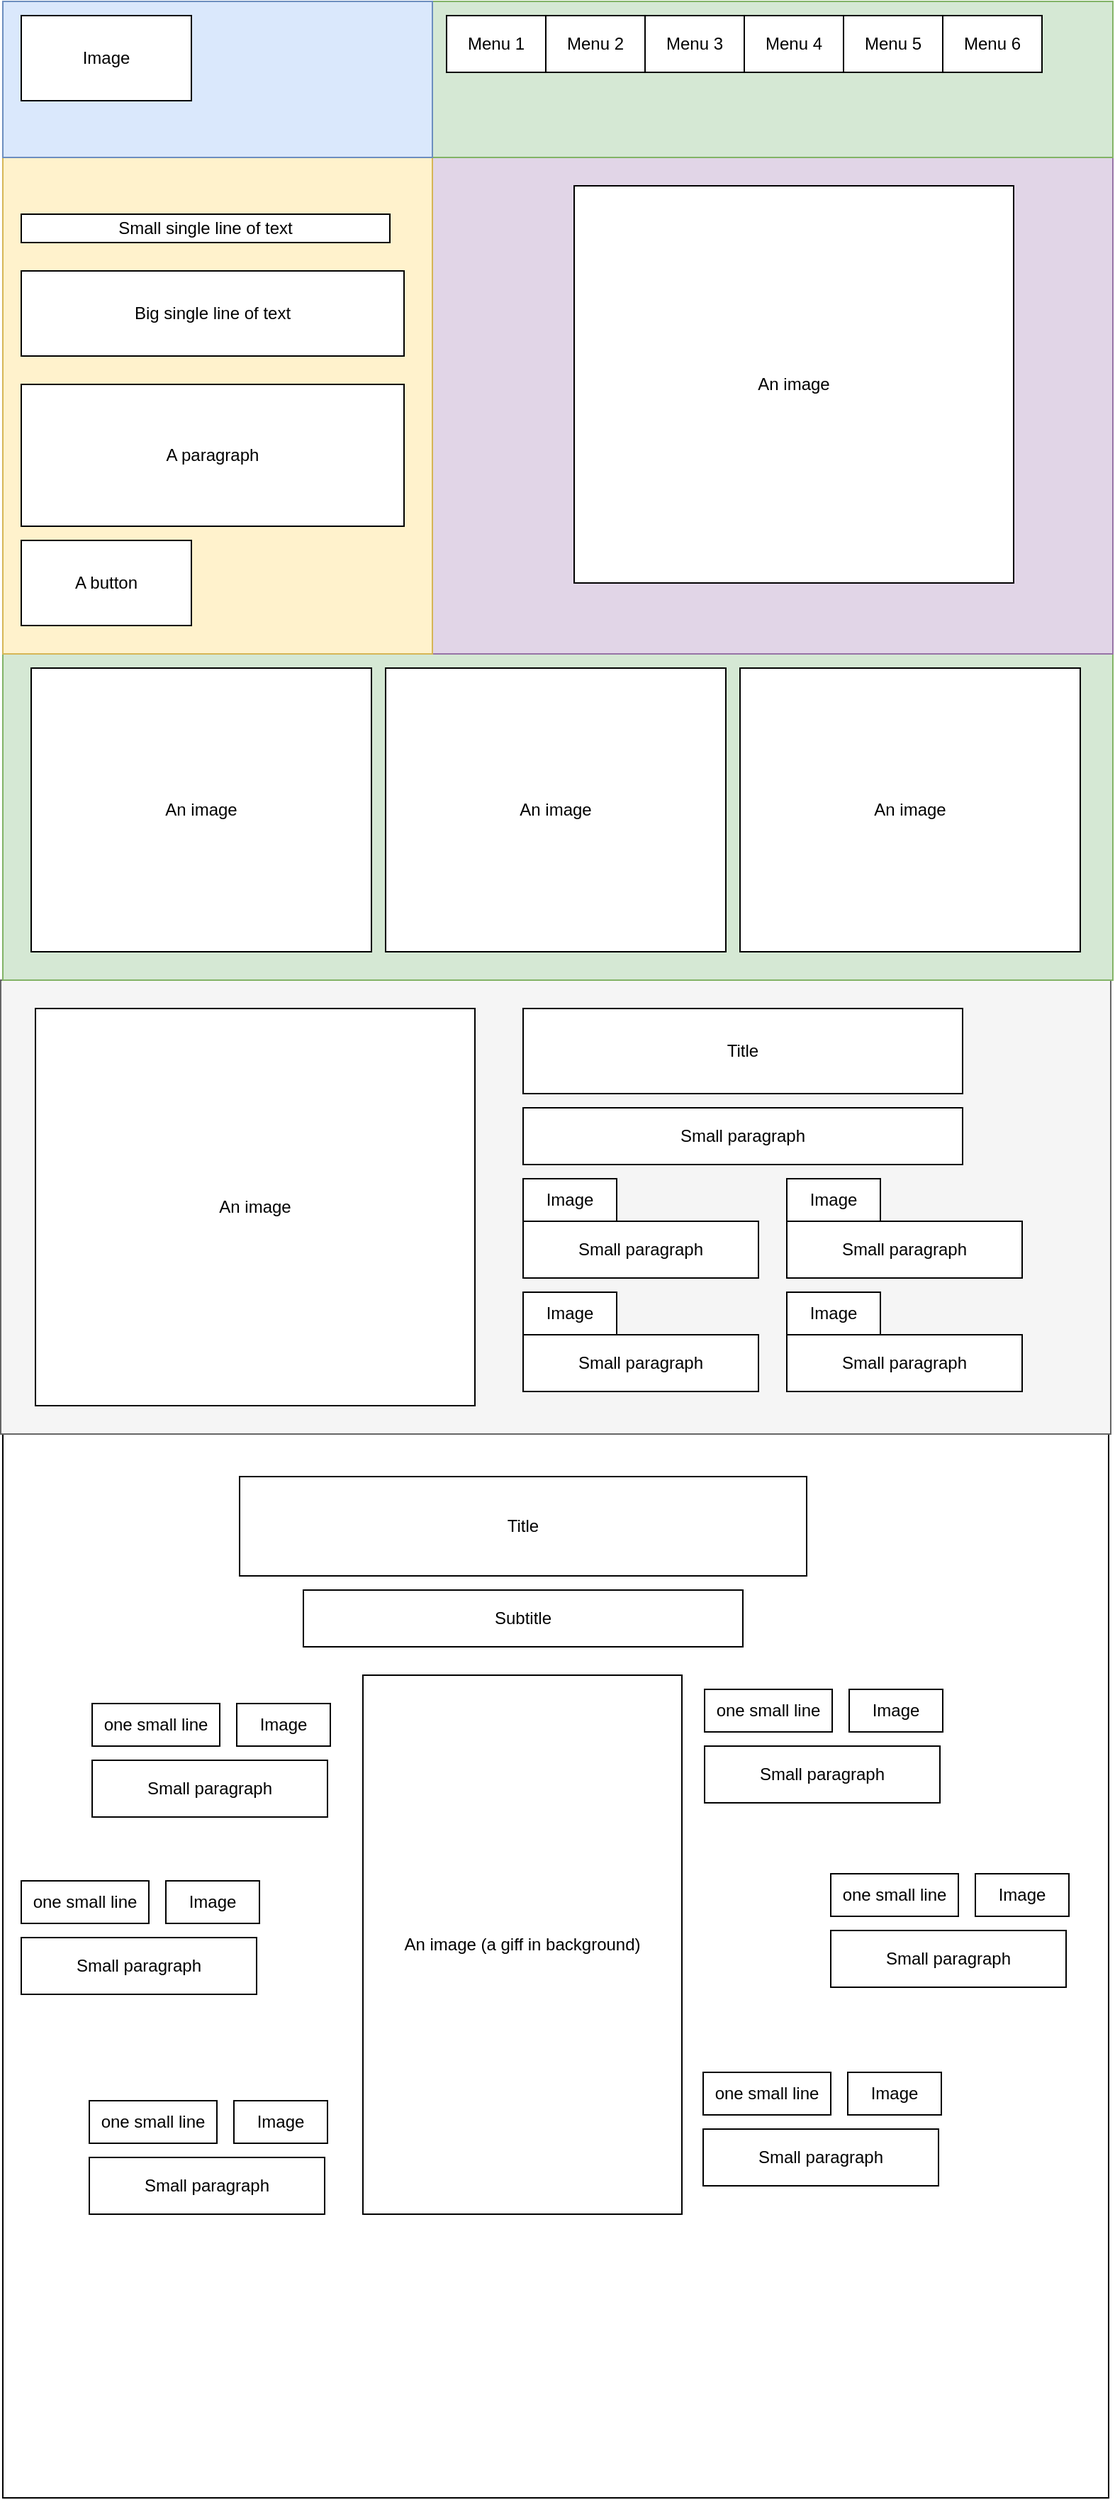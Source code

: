 <mxfile version="20.5.1" type="github">
  <diagram id="0u8eg4g4mx6WGZ8i-ntn" name="Page-1">
    <mxGraphModel dx="946" dy="637" grid="1" gridSize="10" guides="1" tooltips="1" connect="1" arrows="1" fold="1" page="1" pageScale="1" pageWidth="827" pageHeight="1169" math="0" shadow="0">
      <root>
        <mxCell id="0" />
        <mxCell id="1" parent="0" />
        <mxCell id="J8v_8bDOG31zmi_DM7Jh-1" value="" style="rounded=0;whiteSpace=wrap;html=1;" parent="1" vertex="1">
          <mxGeometry x="47" y="40" width="780" height="1760" as="geometry" />
        </mxCell>
        <mxCell id="smWkrMzN_Xea7WfIYSov-6" value="" style="rounded=0;whiteSpace=wrap;html=1;fillColor=#f5f5f5;strokeColor=#666666;fontColor=#333333;" vertex="1" parent="1">
          <mxGeometry x="45.5" y="730" width="783" height="320" as="geometry" />
        </mxCell>
        <mxCell id="smWkrMzN_Xea7WfIYSov-5" value="" style="rounded=0;whiteSpace=wrap;html=1;fillColor=#d5e8d4;strokeColor=#82b366;" vertex="1" parent="1">
          <mxGeometry x="47" y="500" width="783" height="230" as="geometry" />
        </mxCell>
        <mxCell id="smWkrMzN_Xea7WfIYSov-4" value="" style="rounded=0;whiteSpace=wrap;html=1;fillColor=#e1d5e7;strokeColor=#9673a6;" vertex="1" parent="1">
          <mxGeometry x="350" y="150" width="480" height="350" as="geometry" />
        </mxCell>
        <mxCell id="smWkrMzN_Xea7WfIYSov-3" value="" style="rounded=0;whiteSpace=wrap;html=1;fillColor=#fff2cc;strokeColor=#d6b656;" vertex="1" parent="1">
          <mxGeometry x="47" y="150" width="303" height="350" as="geometry" />
        </mxCell>
        <mxCell id="smWkrMzN_Xea7WfIYSov-2" value="" style="rounded=0;whiteSpace=wrap;html=1;fillColor=#d5e8d4;strokeColor=#82b366;" vertex="1" parent="1">
          <mxGeometry x="350" y="40" width="480" height="110" as="geometry" />
        </mxCell>
        <mxCell id="smWkrMzN_Xea7WfIYSov-1" value="" style="rounded=0;whiteSpace=wrap;html=1;fillColor=#dae8fc;strokeColor=#6c8ebf;" vertex="1" parent="1">
          <mxGeometry x="47" y="40" width="303" height="110" as="geometry" />
        </mxCell>
        <mxCell id="J8v_8bDOG31zmi_DM7Jh-2" value="Image" style="rounded=0;whiteSpace=wrap;html=1;" parent="1" vertex="1">
          <mxGeometry x="60" y="50" width="120" height="60" as="geometry" />
        </mxCell>
        <mxCell id="J8v_8bDOG31zmi_DM7Jh-4" value="Menu 1" style="rounded=0;whiteSpace=wrap;html=1;" parent="1" vertex="1">
          <mxGeometry x="360" y="50" width="70" height="40" as="geometry" />
        </mxCell>
        <mxCell id="J8v_8bDOG31zmi_DM7Jh-5" value="Menu 2" style="rounded=0;whiteSpace=wrap;html=1;" parent="1" vertex="1">
          <mxGeometry x="430" y="50" width="70" height="40" as="geometry" />
        </mxCell>
        <mxCell id="J8v_8bDOG31zmi_DM7Jh-6" value="Menu 3" style="rounded=0;whiteSpace=wrap;html=1;" parent="1" vertex="1">
          <mxGeometry x="500" y="50" width="70" height="40" as="geometry" />
        </mxCell>
        <mxCell id="J8v_8bDOG31zmi_DM7Jh-7" value="Menu 4" style="rounded=0;whiteSpace=wrap;html=1;" parent="1" vertex="1">
          <mxGeometry x="570" y="50" width="70" height="40" as="geometry" />
        </mxCell>
        <mxCell id="J8v_8bDOG31zmi_DM7Jh-8" value="Menu 5" style="rounded=0;whiteSpace=wrap;html=1;" parent="1" vertex="1">
          <mxGeometry x="640" y="50" width="70" height="40" as="geometry" />
        </mxCell>
        <mxCell id="J8v_8bDOG31zmi_DM7Jh-9" value="Menu 6" style="rounded=0;whiteSpace=wrap;html=1;" parent="1" vertex="1">
          <mxGeometry x="710" y="50" width="70" height="40" as="geometry" />
        </mxCell>
        <mxCell id="J8v_8bDOG31zmi_DM7Jh-10" value="&lt;span style=&quot;text-align: start;&quot; class=&quot;JsGRdQ&quot;&gt;Small single line of text&lt;/span&gt;" style="rounded=0;whiteSpace=wrap;html=1;" parent="1" vertex="1">
          <mxGeometry x="60" y="190" width="260" height="20" as="geometry" />
        </mxCell>
        <mxCell id="J8v_8bDOG31zmi_DM7Jh-13" value="&lt;span style=&quot;font-style: normal; font-variant-caps: normal; font-weight: 400; letter-spacing: normal; text-align: start; text-indent: 0px; text-transform: none; word-spacing: 0px; -webkit-text-stroke-width: 0px; text-decoration: none; color: rgb(0, 0, 0);&quot; class=&quot;JsGRdQ&quot;&gt;Big&amp;nbsp;single line of text&lt;/span&gt;" style="rounded=0;whiteSpace=wrap;html=1;" parent="1" vertex="1">
          <mxGeometry x="60" y="230" width="270" height="60" as="geometry" />
        </mxCell>
        <mxCell id="J8v_8bDOG31zmi_DM7Jh-14" value="&lt;span style=&quot;font-style: normal; font-variant-caps: normal; font-weight: 400; letter-spacing: normal; text-align: start; text-indent: 0px; text-transform: none; word-spacing: 0px; -webkit-text-stroke-width: 0px; text-decoration: none; color: rgb(0, 0, 0);&quot; class=&quot;JsGRdQ&quot;&gt;A paragraph&lt;/span&gt;" style="rounded=0;whiteSpace=wrap;html=1;" parent="1" vertex="1">
          <mxGeometry x="60" y="310" width="270" height="100" as="geometry" />
        </mxCell>
        <mxCell id="J8v_8bDOG31zmi_DM7Jh-15" value="&lt;div style=&quot;text-align: start;&quot;&gt;An image&lt;/div&gt;" style="rounded=0;whiteSpace=wrap;html=1;" parent="1" vertex="1">
          <mxGeometry x="70" y="750" width="310" height="280" as="geometry" />
        </mxCell>
        <mxCell id="J8v_8bDOG31zmi_DM7Jh-16" value="A button" style="rounded=0;whiteSpace=wrap;html=1;" parent="1" vertex="1">
          <mxGeometry x="60" y="420" width="120" height="60" as="geometry" />
        </mxCell>
        <mxCell id="J8v_8bDOG31zmi_DM7Jh-17" value="&lt;div style=&quot;text-align: start;&quot;&gt;An image&lt;/div&gt;" style="rounded=0;whiteSpace=wrap;html=1;" parent="1" vertex="1">
          <mxGeometry x="67" y="510" width="240" height="200" as="geometry" />
        </mxCell>
        <mxCell id="J8v_8bDOG31zmi_DM7Jh-18" value="&lt;div style=&quot;text-align: start;&quot;&gt;An image&lt;/div&gt;" style="rounded=0;whiteSpace=wrap;html=1;" parent="1" vertex="1">
          <mxGeometry x="317" y="510" width="240" height="200" as="geometry" />
        </mxCell>
        <mxCell id="J8v_8bDOG31zmi_DM7Jh-19" value="&lt;div style=&quot;text-align: start;&quot;&gt;An image&lt;/div&gt;" style="rounded=0;whiteSpace=wrap;html=1;" parent="1" vertex="1">
          <mxGeometry x="567" y="510" width="240" height="200" as="geometry" />
        </mxCell>
        <mxCell id="J8v_8bDOG31zmi_DM7Jh-24" value="&lt;span style=&quot;font-style: normal; font-variant-caps: normal; font-weight: 400; letter-spacing: normal; text-align: start; text-indent: 0px; text-transform: none; word-spacing: 0px; -webkit-text-stroke-width: 0px; text-decoration: none; color: rgb(0, 0, 0);&quot; class=&quot;JsGRdQ&quot;&gt;Title&lt;/span&gt;" style="rounded=0;whiteSpace=wrap;html=1;" parent="1" vertex="1">
          <mxGeometry x="414" y="750" width="310" height="60" as="geometry" />
        </mxCell>
        <mxCell id="J8v_8bDOG31zmi_DM7Jh-25" value="&lt;span style=&quot;font-style: normal; font-variant-caps: normal; font-weight: 400; letter-spacing: normal; text-align: start; text-indent: 0px; text-transform: none; word-spacing: 0px; -webkit-text-stroke-width: 0px; text-decoration: none; color: rgb(0, 0, 0);&quot; class=&quot;JsGRdQ&quot;&gt;Small paragraph&lt;br&gt;&lt;/span&gt;" style="rounded=0;whiteSpace=wrap;html=1;" parent="1" vertex="1">
          <mxGeometry x="414" y="820" width="310" height="40" as="geometry" />
        </mxCell>
        <mxCell id="J8v_8bDOG31zmi_DM7Jh-26" value="Image" style="rounded=0;whiteSpace=wrap;html=1;" parent="1" vertex="1">
          <mxGeometry x="414" y="870" width="66" height="30" as="geometry" />
        </mxCell>
        <mxCell id="J8v_8bDOG31zmi_DM7Jh-27" value="Image" style="rounded=0;whiteSpace=wrap;html=1;" parent="1" vertex="1">
          <mxGeometry x="600" y="870" width="66" height="30" as="geometry" />
        </mxCell>
        <mxCell id="J8v_8bDOG31zmi_DM7Jh-28" value="Small paragraph" style="rounded=0;whiteSpace=wrap;html=1;" parent="1" vertex="1">
          <mxGeometry x="414" y="900" width="166" height="40" as="geometry" />
        </mxCell>
        <mxCell id="J8v_8bDOG31zmi_DM7Jh-29" value="Small paragraph" style="rounded=0;whiteSpace=wrap;html=1;" parent="1" vertex="1">
          <mxGeometry x="600" y="900" width="166" height="40" as="geometry" />
        </mxCell>
        <mxCell id="J8v_8bDOG31zmi_DM7Jh-30" value="Image" style="rounded=0;whiteSpace=wrap;html=1;" parent="1" vertex="1">
          <mxGeometry x="600" y="950" width="66" height="30" as="geometry" />
        </mxCell>
        <mxCell id="J8v_8bDOG31zmi_DM7Jh-31" value="Image" style="rounded=0;whiteSpace=wrap;html=1;" parent="1" vertex="1">
          <mxGeometry x="414" y="950" width="66" height="30" as="geometry" />
        </mxCell>
        <mxCell id="J8v_8bDOG31zmi_DM7Jh-32" value="Small paragraph" style="rounded=0;whiteSpace=wrap;html=1;" parent="1" vertex="1">
          <mxGeometry x="414" y="980" width="166" height="40" as="geometry" />
        </mxCell>
        <mxCell id="J8v_8bDOG31zmi_DM7Jh-33" value="Small paragraph" style="rounded=0;whiteSpace=wrap;html=1;" parent="1" vertex="1">
          <mxGeometry x="600" y="980" width="166" height="40" as="geometry" />
        </mxCell>
        <mxCell id="J8v_8bDOG31zmi_DM7Jh-34" value="&lt;div style=&quot;text-align: start;&quot;&gt;An image&lt;/div&gt;" style="rounded=0;whiteSpace=wrap;html=1;" parent="1" vertex="1">
          <mxGeometry x="450" y="170" width="310" height="280" as="geometry" />
        </mxCell>
        <mxCell id="J8v_8bDOG31zmi_DM7Jh-35" value="&lt;span style=&quot;font-style: normal; font-variant-caps: normal; font-weight: 400; letter-spacing: normal; text-align: start; text-indent: 0px; text-transform: none; word-spacing: 0px; -webkit-text-stroke-width: 0px; text-decoration: none; color: rgb(0, 0, 0);&quot; class=&quot;JsGRdQ&quot;&gt;Title&lt;/span&gt;" style="rounded=0;whiteSpace=wrap;html=1;" parent="1" vertex="1">
          <mxGeometry x="214" y="1080" width="400" height="70" as="geometry" />
        </mxCell>
        <mxCell id="J8v_8bDOG31zmi_DM7Jh-36" value="&lt;span style=&quot;font-style: normal; font-variant-caps: normal; font-weight: 400; letter-spacing: normal; text-align: start; text-indent: 0px; text-transform: none; word-spacing: 0px; -webkit-text-stroke-width: 0px; text-decoration: none; color: rgb(0, 0, 0);&quot; class=&quot;JsGRdQ&quot;&gt;Subtitle&lt;br&gt;&lt;/span&gt;" style="rounded=0;whiteSpace=wrap;html=1;" parent="1" vertex="1">
          <mxGeometry x="259" y="1160" width="310" height="40" as="geometry" />
        </mxCell>
        <mxCell id="J8v_8bDOG31zmi_DM7Jh-37" value="&lt;div style=&quot;text-align: start;&quot;&gt;An image (a giff in background)&lt;/div&gt;" style="rounded=0;whiteSpace=wrap;html=1;" parent="1" vertex="1">
          <mxGeometry x="301" y="1220" width="225" height="380" as="geometry" />
        </mxCell>
        <mxCell id="J8v_8bDOG31zmi_DM7Jh-38" value="one small line" style="rounded=0;whiteSpace=wrap;html=1;" parent="1" vertex="1">
          <mxGeometry x="110" y="1240" width="90" height="30" as="geometry" />
        </mxCell>
        <mxCell id="J8v_8bDOG31zmi_DM7Jh-39" value="Image" style="rounded=0;whiteSpace=wrap;html=1;" parent="1" vertex="1">
          <mxGeometry x="212" y="1240" width="66" height="30" as="geometry" />
        </mxCell>
        <mxCell id="J8v_8bDOG31zmi_DM7Jh-40" value="Small paragraph" style="rounded=0;whiteSpace=wrap;html=1;" parent="1" vertex="1">
          <mxGeometry x="110" y="1280" width="166" height="40" as="geometry" />
        </mxCell>
        <mxCell id="J8v_8bDOG31zmi_DM7Jh-41" value="one small line" style="rounded=0;whiteSpace=wrap;html=1;" parent="1" vertex="1">
          <mxGeometry x="60" y="1365" width="90" height="30" as="geometry" />
        </mxCell>
        <mxCell id="J8v_8bDOG31zmi_DM7Jh-42" value="Image" style="rounded=0;whiteSpace=wrap;html=1;" parent="1" vertex="1">
          <mxGeometry x="162" y="1365" width="66" height="30" as="geometry" />
        </mxCell>
        <mxCell id="J8v_8bDOG31zmi_DM7Jh-43" value="Small paragraph" style="rounded=0;whiteSpace=wrap;html=1;" parent="1" vertex="1">
          <mxGeometry x="60" y="1405" width="166" height="40" as="geometry" />
        </mxCell>
        <mxCell id="J8v_8bDOG31zmi_DM7Jh-44" value="one small line" style="rounded=0;whiteSpace=wrap;html=1;" parent="1" vertex="1">
          <mxGeometry x="108" y="1520" width="90" height="30" as="geometry" />
        </mxCell>
        <mxCell id="J8v_8bDOG31zmi_DM7Jh-45" value="Image" style="rounded=0;whiteSpace=wrap;html=1;" parent="1" vertex="1">
          <mxGeometry x="210" y="1520" width="66" height="30" as="geometry" />
        </mxCell>
        <mxCell id="J8v_8bDOG31zmi_DM7Jh-46" value="Small paragraph" style="rounded=0;whiteSpace=wrap;html=1;" parent="1" vertex="1">
          <mxGeometry x="108" y="1560" width="166" height="40" as="geometry" />
        </mxCell>
        <mxCell id="J8v_8bDOG31zmi_DM7Jh-47" value="one small line" style="rounded=0;whiteSpace=wrap;html=1;" parent="1" vertex="1">
          <mxGeometry x="542" y="1230" width="90" height="30" as="geometry" />
        </mxCell>
        <mxCell id="J8v_8bDOG31zmi_DM7Jh-48" value="Image" style="rounded=0;whiteSpace=wrap;html=1;" parent="1" vertex="1">
          <mxGeometry x="644" y="1230" width="66" height="30" as="geometry" />
        </mxCell>
        <mxCell id="J8v_8bDOG31zmi_DM7Jh-49" value="Small paragraph" style="rounded=0;whiteSpace=wrap;html=1;" parent="1" vertex="1">
          <mxGeometry x="542" y="1270" width="166" height="40" as="geometry" />
        </mxCell>
        <mxCell id="J8v_8bDOG31zmi_DM7Jh-50" value="one small line" style="rounded=0;whiteSpace=wrap;html=1;" parent="1" vertex="1">
          <mxGeometry x="631" y="1360" width="90" height="30" as="geometry" />
        </mxCell>
        <mxCell id="J8v_8bDOG31zmi_DM7Jh-51" value="Image" style="rounded=0;whiteSpace=wrap;html=1;" parent="1" vertex="1">
          <mxGeometry x="733" y="1360" width="66" height="30" as="geometry" />
        </mxCell>
        <mxCell id="J8v_8bDOG31zmi_DM7Jh-52" value="Small paragraph" style="rounded=0;whiteSpace=wrap;html=1;" parent="1" vertex="1">
          <mxGeometry x="631" y="1400" width="166" height="40" as="geometry" />
        </mxCell>
        <mxCell id="J8v_8bDOG31zmi_DM7Jh-53" value="one small line" style="rounded=0;whiteSpace=wrap;html=1;" parent="1" vertex="1">
          <mxGeometry x="541" y="1500" width="90" height="30" as="geometry" />
        </mxCell>
        <mxCell id="J8v_8bDOG31zmi_DM7Jh-54" value="Image" style="rounded=0;whiteSpace=wrap;html=1;" parent="1" vertex="1">
          <mxGeometry x="643" y="1500" width="66" height="30" as="geometry" />
        </mxCell>
        <mxCell id="J8v_8bDOG31zmi_DM7Jh-55" value="Small paragraph" style="rounded=0;whiteSpace=wrap;html=1;" parent="1" vertex="1">
          <mxGeometry x="541" y="1540" width="166" height="40" as="geometry" />
        </mxCell>
      </root>
    </mxGraphModel>
  </diagram>
</mxfile>
